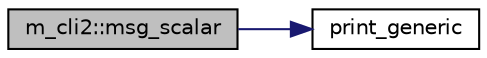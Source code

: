 digraph "m_cli2::msg_scalar"
{
 // LATEX_PDF_SIZE
  edge [fontname="Helvetica",fontsize="10",labelfontname="Helvetica",labelfontsize="10"];
  node [fontname="Helvetica",fontsize="10",shape=record];
  rankdir="LR";
  Node1 [label="m_cli2::msg_scalar",height=0.2,width=0.4,color="black", fillcolor="grey75", style="filled", fontcolor="black",tooltip=" "];
  Node1 -> Node2 [color="midnightblue",fontsize="10",style="solid",fontname="Helvetica"];
  Node2 [label="print_generic",height=0.2,width=0.4,color="black", fillcolor="white", style="filled",URL="$M__CLI2_8f90.html#aaa8ee15f943d8e1543ae35ab732c3cd2",tooltip=" "];
}
